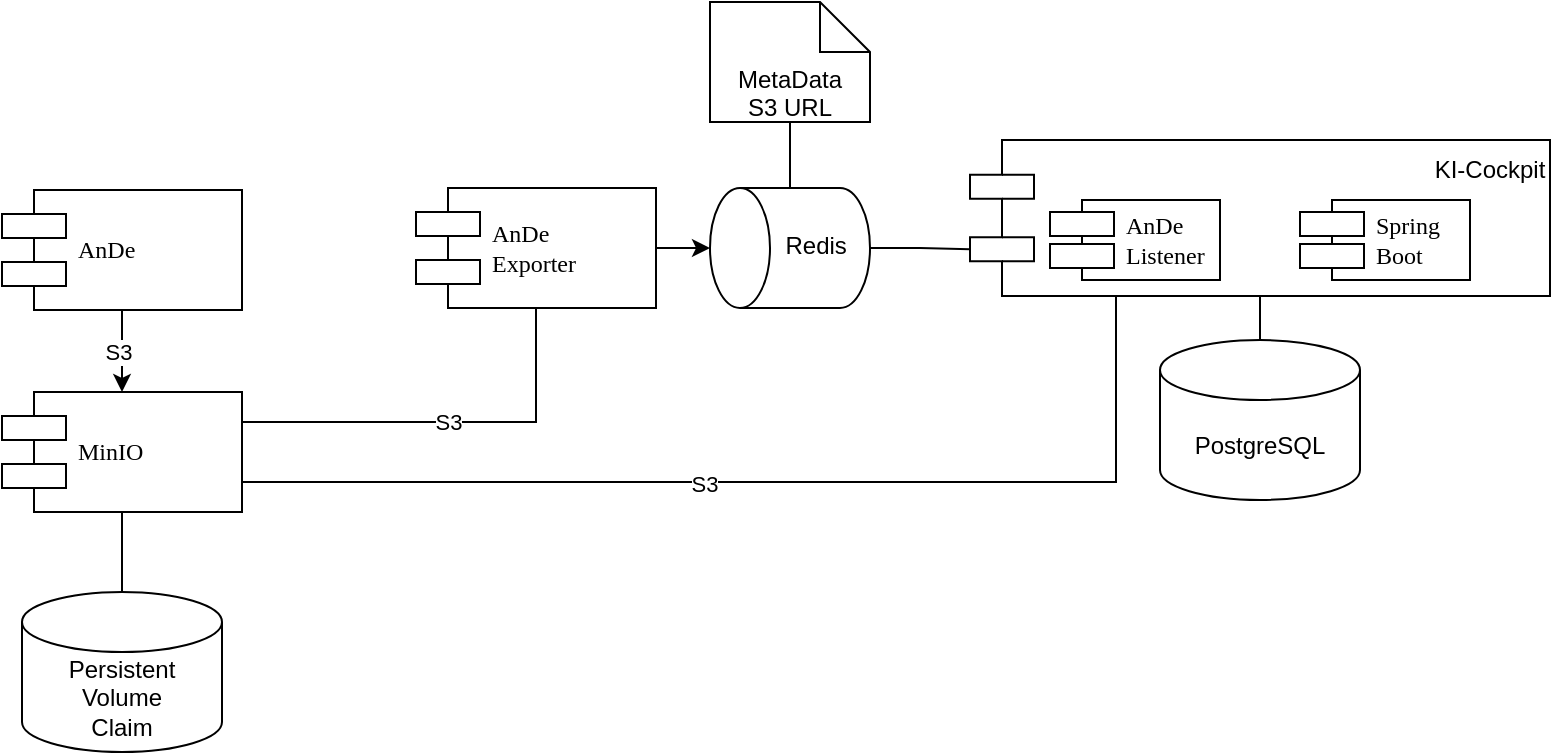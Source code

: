 <mxfile>
    <diagram name="Page-1" id="5f0bae14-7c28-e335-631c-24af17079c00">
        <mxGraphModel dx="1333" dy="781" grid="1" gridSize="10" guides="1" tooltips="1" connect="1" arrows="1" fold="1" page="1" pageScale="1" pageWidth="1100" pageHeight="850" background="none" math="0" shadow="0">
            <root>
                <mxCell id="0"/>
                <mxCell id="1" parent="0"/>
                <mxCell id="MxHcLkCPxdAbKTUCakO2-9" value="" style="shape=component;align=left;spacingLeft=36;rounded=0;shadow=0;comic=0;labelBackgroundColor=none;strokeWidth=1;fontFamily=Verdana;fontSize=12;html=1;" parent="1" vertex="1">
                    <mxGeometry x="827" y="436" width="290" height="78" as="geometry"/>
                </mxCell>
                <mxCell id="MxHcLkCPxdAbKTUCakO2-4" value="" style="edgeStyle=orthogonalEdgeStyle;rounded=0;orthogonalLoop=1;jettySize=auto;html=1;exitX=1;exitY=0.25;exitDx=0;exitDy=0;entryX=0.5;entryY=1;entryDx=0;entryDy=0;endArrow=none;endFill=0;" parent="1" source="39150e848f15840c-5" target="MxHcLkCPxdAbKTUCakO2-3" edge="1">
                    <mxGeometry relative="1" as="geometry"/>
                </mxCell>
                <mxCell id="MxHcLkCPxdAbKTUCakO2-22" value="S3" style="edgeLabel;html=1;align=center;verticalAlign=middle;resizable=0;points=[];" parent="MxHcLkCPxdAbKTUCakO2-4" vertex="1" connectable="0">
                    <mxGeometry x="0.012" relative="1" as="geometry">
                        <mxPoint as="offset"/>
                    </mxGeometry>
                </mxCell>
                <mxCell id="39150e848f15840c-5" value="MinIO" style="shape=component;align=left;spacingLeft=36;rounded=0;shadow=0;comic=0;labelBackgroundColor=none;strokeWidth=1;fontFamily=Verdana;fontSize=12;html=1;" parent="1" vertex="1">
                    <mxGeometry x="343" y="562" width="120" height="60" as="geometry"/>
                </mxCell>
                <mxCell id="MxHcLkCPxdAbKTUCakO2-1" value="" style="edgeStyle=orthogonalEdgeStyle;rounded=0;orthogonalLoop=1;jettySize=auto;html=1;exitX=0.5;exitY=1;exitDx=0;exitDy=0;" parent="1" source="39150e848f15840c-10" target="39150e848f15840c-5" edge="1">
                    <mxGeometry relative="1" as="geometry"/>
                </mxCell>
                <mxCell id="MxHcLkCPxdAbKTUCakO2-2" value="S3" style="edgeLabel;html=1;align=center;verticalAlign=middle;resizable=0;points=[];" parent="MxHcLkCPxdAbKTUCakO2-1" vertex="1" connectable="0">
                    <mxGeometry x="0.022" y="-2" relative="1" as="geometry">
                        <mxPoint as="offset"/>
                    </mxGeometry>
                </mxCell>
                <mxCell id="39150e848f15840c-10" value="AnDe" style="shape=component;align=left;spacingLeft=36;rounded=0;shadow=0;comic=0;labelBackgroundColor=none;strokeWidth=1;fontFamily=Verdana;fontSize=12;html=1;" parent="1" vertex="1">
                    <mxGeometry x="343" y="461" width="120" height="60" as="geometry"/>
                </mxCell>
                <mxCell id="MxHcLkCPxdAbKTUCakO2-6" value="" style="edgeStyle=orthogonalEdgeStyle;rounded=0;orthogonalLoop=1;jettySize=auto;html=1;" parent="1" source="MxHcLkCPxdAbKTUCakO2-3" target="MxHcLkCPxdAbKTUCakO2-5" edge="1">
                    <mxGeometry relative="1" as="geometry"/>
                </mxCell>
                <mxCell id="MxHcLkCPxdAbKTUCakO2-3" value="AnDe&lt;br&gt;Exporter" style="shape=component;align=left;spacingLeft=36;rounded=0;shadow=0;comic=0;labelBackgroundColor=none;strokeWidth=1;fontFamily=Verdana;fontSize=12;html=1;" parent="1" vertex="1">
                    <mxGeometry x="550" y="460" width="120" height="60" as="geometry"/>
                </mxCell>
                <mxCell id="MxHcLkCPxdAbKTUCakO2-8" value="" style="edgeStyle=orthogonalEdgeStyle;rounded=0;orthogonalLoop=1;jettySize=auto;html=1;endArrow=none;endFill=0;entryX=0;entryY=0.7;entryDx=0;entryDy=0;" parent="1" source="MxHcLkCPxdAbKTUCakO2-5" target="MxHcLkCPxdAbKTUCakO2-9" edge="1">
                    <mxGeometry relative="1" as="geometry"/>
                </mxCell>
                <mxCell id="MxHcLkCPxdAbKTUCakO2-21" value="" style="edgeStyle=orthogonalEdgeStyle;rounded=0;orthogonalLoop=1;jettySize=auto;html=1;endArrow=none;endFill=0;" parent="1" source="MxHcLkCPxdAbKTUCakO2-5" target="MxHcLkCPxdAbKTUCakO2-20" edge="1">
                    <mxGeometry relative="1" as="geometry"/>
                </mxCell>
                <mxCell id="MxHcLkCPxdAbKTUCakO2-5" value="Redis" style="shape=cylinder3;whiteSpace=wrap;html=1;boundedLbl=1;backgroundOutline=1;size=15;rotation=270;textDirection=vertical-lr;" parent="1" vertex="1">
                    <mxGeometry x="707" y="450" width="60" height="80" as="geometry"/>
                </mxCell>
                <mxCell id="MxHcLkCPxdAbKTUCakO2-7" value="AnDe&lt;br&gt;Listener" style="shape=component;align=left;spacingLeft=36;rounded=0;shadow=0;comic=0;labelBackgroundColor=none;strokeWidth=1;fontFamily=Verdana;fontSize=12;html=1;" parent="1" vertex="1">
                    <mxGeometry x="867" y="466" width="85" height="40" as="geometry"/>
                </mxCell>
                <mxCell id="MxHcLkCPxdAbKTUCakO2-12" value="" style="edgeStyle=orthogonalEdgeStyle;rounded=0;orthogonalLoop=1;jettySize=auto;html=1;endArrow=none;endFill=0;" parent="1" source="MxHcLkCPxdAbKTUCakO2-11" target="MxHcLkCPxdAbKTUCakO2-9" edge="1">
                    <mxGeometry relative="1" as="geometry"/>
                </mxCell>
                <mxCell id="MxHcLkCPxdAbKTUCakO2-11" value="PostgreSQL" style="shape=cylinder3;whiteSpace=wrap;html=1;boundedLbl=1;backgroundOutline=1;size=15;" parent="1" vertex="1">
                    <mxGeometry x="922" y="536" width="100" height="80" as="geometry"/>
                </mxCell>
                <mxCell id="MxHcLkCPxdAbKTUCakO2-15" value="" style="endArrow=none;html=1;rounded=0;edgeStyle=orthogonalEdgeStyle;exitX=1;exitY=0.75;exitDx=0;exitDy=0;entryX=0.25;entryY=1;entryDx=0;entryDy=0;" parent="1" source="39150e848f15840c-5" target="MxHcLkCPxdAbKTUCakO2-9" edge="1">
                    <mxGeometry width="50" height="50" relative="1" as="geometry">
                        <mxPoint x="630" y="750" as="sourcePoint"/>
                        <mxPoint x="680" y="700" as="targetPoint"/>
                        <Array as="points">
                            <mxPoint x="900" y="607"/>
                            <mxPoint x="900" y="514"/>
                        </Array>
                    </mxGeometry>
                </mxCell>
                <mxCell id="MxHcLkCPxdAbKTUCakO2-19" value="S3" style="edgeLabel;html=1;align=center;verticalAlign=middle;resizable=0;points=[];" parent="MxHcLkCPxdAbKTUCakO2-15" vertex="1" connectable="0">
                    <mxGeometry x="-0.131" y="-1" relative="1" as="geometry">
                        <mxPoint as="offset"/>
                    </mxGeometry>
                </mxCell>
                <mxCell id="MxHcLkCPxdAbKTUCakO2-18" value="" style="edgeStyle=orthogonalEdgeStyle;rounded=0;orthogonalLoop=1;jettySize=auto;html=1;endArrow=none;endFill=0;" parent="1" source="MxHcLkCPxdAbKTUCakO2-17" target="39150e848f15840c-5" edge="1">
                    <mxGeometry relative="1" as="geometry"/>
                </mxCell>
                <mxCell id="MxHcLkCPxdAbKTUCakO2-17" value="Persistent&lt;br&gt;Volume&lt;br&gt;Claim" style="shape=cylinder3;whiteSpace=wrap;html=1;boundedLbl=1;backgroundOutline=1;size=15;" parent="1" vertex="1">
                    <mxGeometry x="353" y="662" width="100" height="80" as="geometry"/>
                </mxCell>
                <mxCell id="MxHcLkCPxdAbKTUCakO2-20" value="MetaData&lt;br&gt;S3 URL" style="shape=note2;boundedLbl=1;whiteSpace=wrap;html=1;size=25;verticalAlign=top;align=center;" parent="1" vertex="1">
                    <mxGeometry x="697" y="367" width="80" height="60" as="geometry"/>
                </mxCell>
                <mxCell id="MxHcLkCPxdAbKTUCakO2-23" value="Spring&lt;br&gt;Boot" style="shape=component;align=left;spacingLeft=36;rounded=0;shadow=0;comic=0;labelBackgroundColor=none;strokeWidth=1;fontFamily=Verdana;fontSize=12;html=1;" parent="1" vertex="1">
                    <mxGeometry x="992" y="466" width="85" height="40" as="geometry"/>
                </mxCell>
                <mxCell id="MxHcLkCPxdAbKTUCakO2-24" value="KI-Cockpit" style="text;html=1;align=center;verticalAlign=middle;whiteSpace=wrap;rounded=0;" parent="1" vertex="1">
                    <mxGeometry x="1057" y="436" width="60" height="30" as="geometry"/>
                </mxCell>
            </root>
        </mxGraphModel>
    </diagram>
</mxfile>